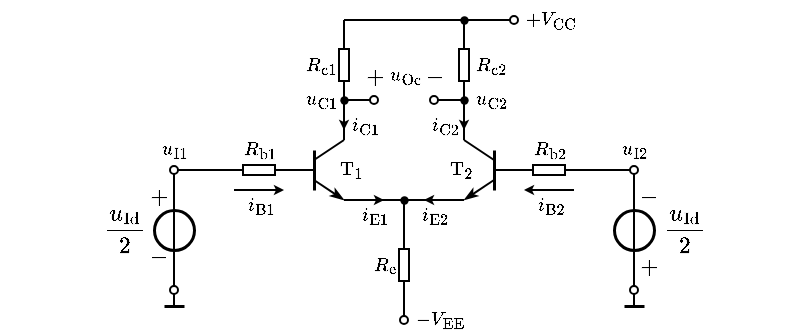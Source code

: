 <mxfile version="17.2.1" type="device"><diagram id="x9V7m3-i7VzuOwvDBuef" name="第 1 页"><mxGraphModel dx="314" dy="228" grid="1" gridSize="5" guides="1" tooltips="1" connect="1" arrows="1" fold="1" page="1" pageScale="1" pageWidth="827" pageHeight="1169" math="1" shadow="0"><root><mxCell id="0"/><mxCell id="1" parent="0"/><mxCell id="RqCXVm0bc8xEohMp1M6Q-3" value="$$R_\mathrm{b1}$$" style="text;html=1;resizable=1;autosize=1;align=center;verticalAlign=middle;points=[];fillColor=none;strokeColor=none;rounded=0;fontSize=8;movable=1;rotatable=1;deletable=1;editable=1;connectable=0;allowArrows=0;" parent="1" vertex="1"><mxGeometry x="185" y="120" width="25" height="20" as="geometry"/></mxCell><mxCell id="RqCXVm0bc8xEohMp1M6Q-4" value="" style="endArrow=none;html=1;rounded=0;fontSize=10;startSize=4;endSize=4;entryX=1;entryY=0.5;entryDx=0;entryDy=0;entryPerimeter=0;startArrow=oval;startFill=0;" parent="1" target="RqCXVm0bc8xEohMp1M6Q-5" edge="1"><mxGeometry width="50" height="50" relative="1" as="geometry"><mxPoint x="155" y="140" as="sourcePoint"/><mxPoint x="434.5" y="60.5" as="targetPoint"/></mxGeometry></mxCell><mxCell id="RqCXVm0bc8xEohMp1M6Q-5" value="" style="pointerEvents=1;verticalLabelPosition=bottom;shadow=0;dashed=0;align=center;html=1;verticalAlign=top;shape=mxgraph.electrical.resistors.resistor_1;fontSize=10;direction=west;allowArrows=0;" parent="1" vertex="1"><mxGeometry x="185" y="137.5" width="25" height="5" as="geometry"/></mxCell><mxCell id="RqCXVm0bc8xEohMp1M6Q-6" value="" style="endArrow=none;html=1;rounded=0;fontSize=10;startSize=4;endSize=4;exitX=0;exitY=0.5;exitDx=0;exitDy=0;exitPerimeter=0;" parent="1" source="RqCXVm0bc8xEohMp1M6Q-5" edge="1"><mxGeometry width="50" height="50" relative="1" as="geometry"><mxPoint x="327" y="45.5" as="sourcePoint"/><mxPoint x="220" y="140" as="targetPoint"/></mxGeometry></mxCell><mxCell id="RqCXVm0bc8xEohMp1M6Q-11" value="$$R_\mathrm{e}$$" style="text;html=1;resizable=1;autosize=1;align=center;verticalAlign=middle;points=[];fillColor=none;strokeColor=none;rounded=0;fontSize=8;movable=1;rotatable=1;deletable=1;editable=1;connectable=0;allowArrows=0;" parent="1" vertex="1"><mxGeometry x="250" y="180" width="20" height="15" as="geometry"/></mxCell><mxCell id="RqCXVm0bc8xEohMp1M6Q-12" value="" style="endArrow=none;html=1;rounded=0;fontSize=10;startSize=4;endSize=4;entryX=1;entryY=0.5;entryDx=0;entryDy=0;entryPerimeter=0;" parent="1" target="RqCXVm0bc8xEohMp1M6Q-13" edge="1"><mxGeometry width="50" height="50" relative="1" as="geometry"><mxPoint x="270" y="155" as="sourcePoint"/><mxPoint x="467" y="125.5" as="targetPoint"/></mxGeometry></mxCell><mxCell id="RqCXVm0bc8xEohMp1M6Q-13" value="" style="pointerEvents=1;verticalLabelPosition=bottom;shadow=0;dashed=0;align=center;html=1;verticalAlign=top;shape=mxgraph.electrical.resistors.resistor_1;fontSize=10;direction=north;allowArrows=0;" parent="1" vertex="1"><mxGeometry x="267.5" y="175" width="5" height="25" as="geometry"/></mxCell><mxCell id="RqCXVm0bc8xEohMp1M6Q-14" value="" style="endArrow=oval;html=1;rounded=0;fontSize=10;startSize=4;endSize=4;exitX=0;exitY=0.5;exitDx=0;exitDy=0;exitPerimeter=0;endFill=0;" parent="1" source="RqCXVm0bc8xEohMp1M6Q-13" edge="1"><mxGeometry width="50" height="50" relative="1" as="geometry"><mxPoint x="359.5" y="110.5" as="sourcePoint"/><mxPoint x="270" y="215" as="targetPoint"/></mxGeometry></mxCell><mxCell id="RqCXVm0bc8xEohMp1M6Q-17" value="" style="group" parent="1" vertex="1" connectable="0"><mxGeometry x="210" y="125" width="30" height="30" as="geometry"/></mxCell><mxCell id="RqCXVm0bc8xEohMp1M6Q-18" value="" style="endArrow=none;html=1;rounded=0;" parent="RqCXVm0bc8xEohMp1M6Q-17" edge="1"><mxGeometry width="50" height="50" relative="1" as="geometry"><mxPoint y="15" as="sourcePoint"/><mxPoint x="15" y="15" as="targetPoint"/></mxGeometry></mxCell><mxCell id="RqCXVm0bc8xEohMp1M6Q-19" value="" style="endArrow=none;html=1;rounded=0;strokeWidth=1.5;" parent="RqCXVm0bc8xEohMp1M6Q-17" edge="1"><mxGeometry width="50" height="50" relative="1" as="geometry"><mxPoint x="15" y="25" as="sourcePoint"/><mxPoint x="15" y="5" as="targetPoint"/></mxGeometry></mxCell><mxCell id="RqCXVm0bc8xEohMp1M6Q-20" value="" style="endArrow=none;html=1;rounded=0;" parent="RqCXVm0bc8xEohMp1M6Q-17" edge="1"><mxGeometry width="50" height="50" relative="1" as="geometry"><mxPoint x="15" y="10" as="sourcePoint"/><mxPoint x="30" as="targetPoint"/></mxGeometry></mxCell><mxCell id="RqCXVm0bc8xEohMp1M6Q-21" value="" style="endArrow=classicThin;html=1;rounded=0;endFill=1;endSize=4;startSize=4;" parent="RqCXVm0bc8xEohMp1M6Q-17" edge="1"><mxGeometry width="50" height="50" relative="1" as="geometry"><mxPoint x="15" y="20" as="sourcePoint"/><mxPoint x="30" y="30" as="targetPoint"/></mxGeometry></mxCell><mxCell id="RqCXVm0bc8xEohMp1M6Q-22" value="" style="endArrow=none;html=1;rounded=0;" parent="1" edge="1"><mxGeometry width="50" height="50" relative="1" as="geometry"><mxPoint x="240" y="155" as="sourcePoint"/><mxPoint x="300" y="155" as="targetPoint"/></mxGeometry></mxCell><mxCell id="RqCXVm0bc8xEohMp1M6Q-24" value="" style="pointerEvents=1;verticalLabelPosition=bottom;shadow=0;dashed=0;align=center;html=1;verticalAlign=top;shape=mxgraph.electrical.resistors.resistor_1;fontSize=10;direction=north;allowArrows=0;" parent="1" vertex="1"><mxGeometry x="237.5" y="75" width="5" height="25" as="geometry"/></mxCell><mxCell id="RqCXVm0bc8xEohMp1M6Q-25" value="" style="endArrow=none;html=1;rounded=0;entryX=0;entryY=0.5;entryDx=0;entryDy=0;entryPerimeter=0;" parent="1" target="RqCXVm0bc8xEohMp1M6Q-24" edge="1"><mxGeometry width="50" height="50" relative="1" as="geometry"><mxPoint x="240" y="125" as="sourcePoint"/><mxPoint x="290" y="75" as="targetPoint"/></mxGeometry></mxCell><mxCell id="RqCXVm0bc8xEohMp1M6Q-26" value="" style="endArrow=none;html=1;rounded=0;exitX=1;exitY=0.5;exitDx=0;exitDy=0;exitPerimeter=0;" parent="1" source="RqCXVm0bc8xEohMp1M6Q-24" edge="1"><mxGeometry width="50" height="50" relative="1" as="geometry"><mxPoint x="200" y="70" as="sourcePoint"/><mxPoint x="240" y="65" as="targetPoint"/></mxGeometry></mxCell><mxCell id="RqCXVm0bc8xEohMp1M6Q-27" value="" style="endArrow=oval;html=1;rounded=0;endFill=0;endSize=4;startSize=4;" parent="1" edge="1"><mxGeometry width="50" height="50" relative="1" as="geometry"><mxPoint x="240" y="105" as="sourcePoint"/><mxPoint x="255" y="105" as="targetPoint"/></mxGeometry></mxCell><mxCell id="RqCXVm0bc8xEohMp1M6Q-28" value="" style="endArrow=classic;html=1;rounded=0;startSize=2;endSize=2;" parent="1" edge="1"><mxGeometry width="50" height="50" relative="1" as="geometry"><mxPoint x="240" y="105" as="sourcePoint"/><mxPoint x="240" y="120" as="targetPoint"/></mxGeometry></mxCell><mxCell id="RqCXVm0bc8xEohMp1M6Q-29" value="" style="group;flipV=0;flipH=1;" parent="1" vertex="1" connectable="0"><mxGeometry x="300" y="125" width="30" height="30" as="geometry"/></mxCell><mxCell id="RqCXVm0bc8xEohMp1M6Q-30" value="" style="endArrow=none;html=1;rounded=0;startSize=4;endSize=4;" parent="RqCXVm0bc8xEohMp1M6Q-29" edge="1"><mxGeometry width="50" height="50" relative="1" as="geometry"><mxPoint x="30" y="15" as="sourcePoint"/><mxPoint x="15" y="15" as="targetPoint"/></mxGeometry></mxCell><mxCell id="RqCXVm0bc8xEohMp1M6Q-31" value="" style="endArrow=none;html=1;rounded=0;strokeWidth=1.5;startSize=4;endSize=4;" parent="RqCXVm0bc8xEohMp1M6Q-29" edge="1"><mxGeometry width="50" height="50" relative="1" as="geometry"><mxPoint x="15" y="25" as="sourcePoint"/><mxPoint x="15" y="5" as="targetPoint"/></mxGeometry></mxCell><mxCell id="RqCXVm0bc8xEohMp1M6Q-32" value="" style="endArrow=none;html=1;rounded=0;startSize=4;endSize=4;" parent="RqCXVm0bc8xEohMp1M6Q-29" edge="1"><mxGeometry width="50" height="50" relative="1" as="geometry"><mxPoint x="15" y="10" as="sourcePoint"/><mxPoint as="targetPoint"/></mxGeometry></mxCell><mxCell id="RqCXVm0bc8xEohMp1M6Q-33" value="" style="endArrow=classicThin;html=1;rounded=0;endFill=1;endSize=4;startSize=4;" parent="RqCXVm0bc8xEohMp1M6Q-29" edge="1"><mxGeometry width="50" height="50" relative="1" as="geometry"><mxPoint x="15" y="20" as="sourcePoint"/><mxPoint y="30" as="targetPoint"/></mxGeometry></mxCell><mxCell id="RqCXVm0bc8xEohMp1M6Q-35" value="" style="pointerEvents=1;verticalLabelPosition=bottom;shadow=0;dashed=0;align=center;html=1;verticalAlign=top;shape=mxgraph.electrical.resistors.resistor_1;fontSize=10;direction=north;allowArrows=0;" parent="1" vertex="1"><mxGeometry x="297.5" y="75" width="5" height="25" as="geometry"/></mxCell><mxCell id="RqCXVm0bc8xEohMp1M6Q-36" value="" style="endArrow=none;html=1;rounded=0;entryX=0;entryY=0.5;entryDx=0;entryDy=0;entryPerimeter=0;" parent="1" target="RqCXVm0bc8xEohMp1M6Q-35" edge="1"><mxGeometry width="50" height="50" relative="1" as="geometry"><mxPoint x="300" y="125" as="sourcePoint"/><mxPoint x="350" y="75" as="targetPoint"/></mxGeometry></mxCell><mxCell id="RqCXVm0bc8xEohMp1M6Q-37" value="" style="endArrow=none;html=1;rounded=0;exitX=1;exitY=0.5;exitDx=0;exitDy=0;exitPerimeter=0;" parent="1" source="RqCXVm0bc8xEohMp1M6Q-35" edge="1"><mxGeometry width="50" height="50" relative="1" as="geometry"><mxPoint x="260" y="70" as="sourcePoint"/><mxPoint x="300" y="65" as="targetPoint"/></mxGeometry></mxCell><mxCell id="RqCXVm0bc8xEohMp1M6Q-38" value="" style="endArrow=oval;html=1;rounded=0;endFill=0;endSize=4;startSize=4;" parent="1" edge="1"><mxGeometry width="50" height="50" relative="1" as="geometry"><mxPoint x="300" y="105" as="sourcePoint"/><mxPoint x="285" y="105" as="targetPoint"/></mxGeometry></mxCell><mxCell id="RqCXVm0bc8xEohMp1M6Q-39" value="" style="endArrow=classic;html=1;rounded=0;startSize=2;endSize=2;" parent="1" edge="1"><mxGeometry width="50" height="50" relative="1" as="geometry"><mxPoint x="300" y="105" as="sourcePoint"/><mxPoint x="300" y="120" as="targetPoint"/></mxGeometry></mxCell><mxCell id="RqCXVm0bc8xEohMp1M6Q-41" value="" style="endArrow=none;html=1;rounded=0;fontSize=10;startSize=4;endSize=4;entryX=0;entryY=0.5;entryDx=0;entryDy=0;entryPerimeter=0;startArrow=oval;startFill=0;" parent="1" target="RqCXVm0bc8xEohMp1M6Q-42" edge="1"><mxGeometry width="50" height="50" relative="1" as="geometry"><mxPoint x="385" y="140" as="sourcePoint"/><mxPoint x="577.5" y="60.5" as="targetPoint"/></mxGeometry></mxCell><mxCell id="RqCXVm0bc8xEohMp1M6Q-42" value="" style="pointerEvents=1;verticalLabelPosition=bottom;shadow=0;dashed=0;align=center;html=1;verticalAlign=top;shape=mxgraph.electrical.resistors.resistor_1;fontSize=10;direction=west;allowArrows=0;" parent="1" vertex="1"><mxGeometry x="330" y="137.5" width="25" height="5" as="geometry"/></mxCell><mxCell id="RqCXVm0bc8xEohMp1M6Q-43" value="" style="endArrow=none;html=1;rounded=0;startSize=4;endSize=4;entryX=1;entryY=0.5;entryDx=0;entryDy=0;entryPerimeter=0;" parent="1" target="RqCXVm0bc8xEohMp1M6Q-42" edge="1"><mxGeometry width="50" height="50" relative="1" as="geometry"><mxPoint x="325" y="140" as="sourcePoint"/><mxPoint x="380" y="170" as="targetPoint"/></mxGeometry></mxCell><mxCell id="RqCXVm0bc8xEohMp1M6Q-44" value="" style="shape=waypoint;sketch=0;fillStyle=solid;size=6;pointerEvents=1;points=[];fillColor=none;resizable=1;rotatable=1;perimeter=centerPerimeter;snapToPoint=1;strokeWidth=0.1;movable=1;deletable=1;editable=1;connectable=1;" parent="1" vertex="1"><mxGeometry x="265" y="150" width="10" height="10" as="geometry"/></mxCell><mxCell id="RqCXVm0bc8xEohMp1M6Q-45" value="" style="endArrow=classic;html=1;rounded=0;startSize=2;endSize=2;" parent="1" edge="1"><mxGeometry width="50" height="50" relative="1" as="geometry"><mxPoint x="255" y="155" as="sourcePoint"/><mxPoint x="260" y="155" as="targetPoint"/></mxGeometry></mxCell><mxCell id="RqCXVm0bc8xEohMp1M6Q-46" value="" style="endArrow=classic;html=1;rounded=0;startSize=2;endSize=2;" parent="1" edge="1"><mxGeometry width="50" height="50" relative="1" as="geometry"><mxPoint x="285" y="155" as="sourcePoint"/><mxPoint x="280" y="155" as="targetPoint"/></mxGeometry></mxCell><mxCell id="RqCXVm0bc8xEohMp1M6Q-47" value="$$i_{\mathrm{E2}}$$" style="text;html=1;align=center;verticalAlign=middle;resizable=1;points=[];autosize=1;strokeColor=none;fillColor=none;fontSize=8;movable=1;rotatable=1;deletable=1;editable=1;connectable=1;" parent="1" vertex="1"><mxGeometry x="275" y="155" width="20" height="15" as="geometry"/></mxCell><mxCell id="RqCXVm0bc8xEohMp1M6Q-48" value="$$i_{\mathrm{E1}}$$" style="text;html=1;align=center;verticalAlign=middle;resizable=1;points=[];autosize=1;strokeColor=none;fillColor=none;fontSize=8;movable=1;rotatable=1;deletable=1;editable=1;connectable=1;" parent="1" vertex="1"><mxGeometry x="245" y="155" width="20" height="15" as="geometry"/></mxCell><mxCell id="RqCXVm0bc8xEohMp1M6Q-49" value="$$R_\mathrm{b2}$$" style="text;html=1;resizable=1;autosize=1;align=center;verticalAlign=middle;points=[];fillColor=none;strokeColor=none;rounded=0;fontSize=8;movable=1;rotatable=1;deletable=1;editable=1;connectable=0;allowArrows=0;" parent="1" vertex="1"><mxGeometry x="330" y="120" width="25" height="20" as="geometry"/></mxCell><mxCell id="RqCXVm0bc8xEohMp1M6Q-50" value="$$R_\mathrm{c2}$$" style="text;html=1;resizable=1;autosize=1;align=center;verticalAlign=middle;points=[];fillColor=none;strokeColor=none;rounded=0;fontSize=8;movable=1;rotatable=1;deletable=1;editable=1;connectable=0;allowArrows=0;" parent="1" vertex="1"><mxGeometry x="300" y="80" width="25" height="15" as="geometry"/></mxCell><mxCell id="RqCXVm0bc8xEohMp1M6Q-51" value="$$R_\mathrm{c1}$$" style="text;html=1;resizable=1;autosize=1;align=center;verticalAlign=middle;points=[];fillColor=none;strokeColor=none;rounded=0;fontSize=8;movable=1;rotatable=1;deletable=1;editable=1;connectable=0;allowArrows=0;" parent="1" vertex="1"><mxGeometry x="215" y="80" width="25" height="15" as="geometry"/></mxCell><mxCell id="RqCXVm0bc8xEohMp1M6Q-52" value="" style="endArrow=oval;html=1;rounded=0;fontSize=8;startSize=4;endSize=4;endFill=0;" parent="1" edge="1"><mxGeometry width="50" height="50" relative="1" as="geometry"><mxPoint x="240" y="65" as="sourcePoint"/><mxPoint x="325" y="65" as="targetPoint"/></mxGeometry></mxCell><mxCell id="RqCXVm0bc8xEohMp1M6Q-53" value="" style="shape=waypoint;sketch=0;fillStyle=solid;size=6;pointerEvents=1;points=[];fillColor=none;resizable=1;rotatable=1;perimeter=centerPerimeter;snapToPoint=1;strokeWidth=0.1;movable=1;deletable=1;editable=1;connectable=1;" parent="1" vertex="1"><mxGeometry x="295" y="60" width="10" height="10" as="geometry"/></mxCell><mxCell id="RqCXVm0bc8xEohMp1M6Q-54" value="$$+V_{\mathrm{CC}}$$" style="text;html=1;align=center;verticalAlign=middle;resizable=1;points=[];autosize=1;strokeColor=none;fillColor=none;fontSize=8;movable=1;rotatable=1;deletable=1;editable=1;connectable=1;" parent="1" vertex="1"><mxGeometry x="325" y="55" width="35" height="20" as="geometry"/></mxCell><mxCell id="RqCXVm0bc8xEohMp1M6Q-55" value="" style="shape=waypoint;sketch=0;fillStyle=solid;size=6;pointerEvents=1;points=[];fillColor=none;resizable=1;rotatable=1;perimeter=centerPerimeter;snapToPoint=1;strokeWidth=0.1;movable=1;deletable=1;editable=1;connectable=1;" parent="1" vertex="1"><mxGeometry x="235" y="100" width="10" height="10" as="geometry"/></mxCell><mxCell id="RqCXVm0bc8xEohMp1M6Q-56" value="" style="shape=waypoint;sketch=0;fillStyle=solid;size=6;pointerEvents=1;points=[];fillColor=none;resizable=1;rotatable=1;perimeter=centerPerimeter;snapToPoint=1;strokeWidth=0.1;movable=1;deletable=1;editable=1;connectable=1;" parent="1" vertex="1"><mxGeometry x="295" y="100" width="10" height="10" as="geometry"/></mxCell><mxCell id="RqCXVm0bc8xEohMp1M6Q-57" value="$$u_{\mathrm{C1}}$$" style="text;html=1;align=center;verticalAlign=middle;resizable=1;points=[];autosize=1;strokeColor=none;fillColor=none;fontSize=8;movable=1;rotatable=1;deletable=1;editable=1;connectable=1;" parent="1" vertex="1"><mxGeometry x="215" y="100" width="25" height="10" as="geometry"/></mxCell><mxCell id="RqCXVm0bc8xEohMp1M6Q-58" value="$$u_{\mathrm{C2}}$$" style="text;html=1;align=center;verticalAlign=middle;resizable=1;points=[];autosize=1;strokeColor=none;fillColor=none;fontSize=8;movable=1;rotatable=1;deletable=1;editable=1;connectable=1;" parent="1" vertex="1"><mxGeometry x="300" y="100" width="25" height="10" as="geometry"/></mxCell><mxCell id="RqCXVm0bc8xEohMp1M6Q-59" value="$$u_{\mathrm{Oc}}$$" style="text;html=1;align=center;verticalAlign=middle;resizable=1;points=[];autosize=1;strokeColor=none;fillColor=none;fontSize=8;movable=1;rotatable=1;deletable=1;editable=1;connectable=0;" parent="1" vertex="1"><mxGeometry x="255" y="83" width="30" height="20" as="geometry"/></mxCell><mxCell id="RqCXVm0bc8xEohMp1M6Q-60" value="$$+$$" style="text;html=1;align=center;verticalAlign=middle;resizable=1;points=[];autosize=1;strokeColor=none;fillColor=none;fontSize=10;movable=1;rotatable=1;deletable=1;editable=1;connectable=0;" parent="1" vertex="1"><mxGeometry x="245" y="85" width="20" height="15" as="geometry"/></mxCell><mxCell id="RqCXVm0bc8xEohMp1M6Q-61" value="$$-$$" style="text;html=1;align=center;verticalAlign=middle;resizable=1;points=[];autosize=1;strokeColor=none;fillColor=none;fontSize=10;movable=1;rotatable=1;deletable=1;editable=1;connectable=0;" parent="1" vertex="1"><mxGeometry x="275" y="85" width="20" height="15" as="geometry"/></mxCell><mxCell id="RqCXVm0bc8xEohMp1M6Q-62" value="$$i_{\mathrm{C1}}$$" style="text;html=1;align=center;verticalAlign=middle;resizable=1;points=[];autosize=1;strokeColor=none;fillColor=none;fontSize=8;movable=1;rotatable=1;deletable=1;editable=1;connectable=1;" parent="1" vertex="1"><mxGeometry x="240" y="110" width="20" height="15" as="geometry"/></mxCell><mxCell id="RqCXVm0bc8xEohMp1M6Q-63" value="$$i_{\mathrm{C2}}$$" style="text;html=1;align=center;verticalAlign=middle;resizable=1;points=[];autosize=1;strokeColor=none;fillColor=none;fontSize=8;movable=1;rotatable=1;deletable=1;editable=1;connectable=1;" parent="1" vertex="1"><mxGeometry x="280" y="110" width="20" height="15" as="geometry"/></mxCell><mxCell id="RqCXVm0bc8xEohMp1M6Q-64" value="$$\mathrm{T}_{1}$$" style="text;html=1;align=center;verticalAlign=middle;resizable=1;points=[];autosize=1;strokeColor=none;fillColor=none;fontSize=8;movable=1;rotatable=1;deletable=1;editable=1;connectable=1;" parent="1" vertex="1"><mxGeometry x="235" y="135" width="15" height="10" as="geometry"/></mxCell><mxCell id="RqCXVm0bc8xEohMp1M6Q-65" value="$$\mathrm{T}_{2}$$" style="text;html=1;align=center;verticalAlign=middle;resizable=1;points=[];autosize=1;strokeColor=none;fillColor=none;fontSize=8;movable=1;rotatable=1;deletable=1;editable=1;connectable=1;" parent="1" vertex="1"><mxGeometry x="290" y="135" width="15" height="10" as="geometry"/></mxCell><mxCell id="RqCXVm0bc8xEohMp1M6Q-66" value="$$-V_{\mathrm{EE}}$$" style="text;html=1;align=center;verticalAlign=middle;resizable=1;points=[];autosize=1;strokeColor=none;fillColor=none;fontSize=8;movable=1;rotatable=1;deletable=1;editable=1;connectable=1;" parent="1" vertex="1"><mxGeometry x="270" y="210" width="35" height="10" as="geometry"/></mxCell><mxCell id="RqCXVm0bc8xEohMp1M6Q-67" value="$$u_{\mathrm{I1}}$$" style="text;html=1;align=center;verticalAlign=middle;resizable=1;points=[];autosize=1;strokeColor=none;fillColor=none;fontSize=8;movable=1;rotatable=1;deletable=1;editable=1;connectable=0;allowArrows=0;" parent="1" vertex="1"><mxGeometry x="145" y="122.5" width="20" height="15" as="geometry"/></mxCell><mxCell id="RqCXVm0bc8xEohMp1M6Q-68" value="$$u_{\mathrm{I2}}$$" style="text;html=1;align=center;verticalAlign=middle;resizable=1;points=[];autosize=1;strokeColor=none;fillColor=none;fontSize=8;movable=1;rotatable=1;deletable=1;editable=1;connectable=0;allowArrows=0;" parent="1" vertex="1"><mxGeometry x="375" y="122.5" width="20" height="15" as="geometry"/></mxCell><mxCell id="RqCXVm0bc8xEohMp1M6Q-70" value="" style="endArrow=classic;html=1;rounded=0;fontSize=8;startSize=2;endSize=2;" parent="1" edge="1"><mxGeometry width="50" height="50" relative="1" as="geometry"><mxPoint x="185" y="150" as="sourcePoint"/><mxPoint x="210" y="150" as="targetPoint"/></mxGeometry></mxCell><mxCell id="RqCXVm0bc8xEohMp1M6Q-71" value="$$i_{\mathrm{B1}}$$" style="text;html=1;align=center;verticalAlign=middle;resizable=1;points=[];autosize=1;strokeColor=none;fillColor=none;fontSize=8;movable=1;rotatable=1;deletable=1;editable=1;connectable=1;" parent="1" vertex="1"><mxGeometry x="190" y="150" width="15" height="15" as="geometry"/></mxCell><mxCell id="RqCXVm0bc8xEohMp1M6Q-72" value="" style="endArrow=classic;html=1;rounded=0;fontSize=8;startSize=2;endSize=2;" parent="1" edge="1"><mxGeometry width="50" height="50" relative="1" as="geometry"><mxPoint x="355" y="150" as="sourcePoint"/><mxPoint x="330" y="150" as="targetPoint"/></mxGeometry></mxCell><mxCell id="RqCXVm0bc8xEohMp1M6Q-73" value="$$i_{\mathrm{B2}}$$" style="text;html=1;align=center;verticalAlign=middle;resizable=1;points=[];autosize=1;strokeColor=none;fillColor=none;fontSize=8;movable=1;rotatable=1;deletable=1;editable=1;connectable=1;" parent="1" vertex="1"><mxGeometry x="335" y="150" width="15" height="15" as="geometry"/></mxCell><mxCell id="I0LEvCnLGGtbk64xg94X-6" value="$$-$$" style="text;resizable=1;autosize=1;align=center;verticalAlign=middle;points=[];fillColor=none;strokeColor=none;rounded=0;html=1;imageAspect=1;noLabel=0;recursiveResize=1;expand=1;editable=1;movable=1;rotatable=1;deletable=1;connectable=0;comic=0;fontSize=10;" vertex="1" parent="1"><mxGeometry x="139.0" y="172.5" width="15" height="20" as="geometry"/></mxCell><mxCell id="I0LEvCnLGGtbk64xg94X-7" value="$$+$$" style="text;html=1;resizable=1;autosize=1;align=center;verticalAlign=middle;points=[];fillColor=none;strokeColor=none;rounded=0;movable=1;rotatable=1;deletable=1;editable=1;connectable=0;fontSize=10;" vertex="1" parent="1"><mxGeometry x="139.0" y="143" width="15" height="20" as="geometry"/></mxCell><mxCell id="I0LEvCnLGGtbk64xg94X-8" value="" style="ellipse;whiteSpace=wrap;html=1;aspect=fixed;labelBorderColor=none;fontSize=10;strokeColor=default;strokeWidth=1.5;fillColor=none;" vertex="1" parent="1"><mxGeometry x="145" y="160" width="20" height="20" as="geometry"/></mxCell><mxCell id="I0LEvCnLGGtbk64xg94X-9" value="" style="endArrow=none;html=1;rounded=0;fontSize=10;startSize=4;endSize=4;exitX=0.5;exitY=0;exitDx=0;exitDy=0;" edge="1" parent="1" source="I0LEvCnLGGtbk64xg94X-8"><mxGeometry width="50" height="50" relative="1" as="geometry"><mxPoint x="155" y="210" as="sourcePoint"/><mxPoint x="155" y="142" as="targetPoint"/></mxGeometry></mxCell><mxCell id="I0LEvCnLGGtbk64xg94X-10" value="$$\frac{u_\mathrm{Id}}{2}$$" style="text;html=1;resizable=1;autosize=1;align=center;verticalAlign=middle;points=[];fillColor=none;strokeColor=none;rounded=0;comic=0;movable=1;rotatable=1;deletable=1;editable=1;connectable=0;fontSize=10;" vertex="1" parent="1"><mxGeometry x="115" y="160" width="30" height="20" as="geometry"/></mxCell><mxCell id="I0LEvCnLGGtbk64xg94X-11" value="" style="endArrow=none;html=1;rounded=0;fontSize=10;entryX=0.5;entryY=0;entryDx=0;entryDy=0;exitX=0.5;exitY=1;exitDx=0;exitDy=0;" edge="1" parent="1" source="I0LEvCnLGGtbk64xg94X-8" target="I0LEvCnLGGtbk64xg94X-8"><mxGeometry width="50" height="50" relative="1" as="geometry"><mxPoint x="185" y="200" as="sourcePoint"/><mxPoint x="235" y="150" as="targetPoint"/></mxGeometry></mxCell><mxCell id="I0LEvCnLGGtbk64xg94X-12" value="" style="endArrow=none;html=1;rounded=0;fontSize=10;entryX=0.5;entryY=1;entryDx=0;entryDy=0;startArrow=oval;startFill=0;startSize=4;endSize=4;" edge="1" parent="1" target="I0LEvCnLGGtbk64xg94X-8"><mxGeometry width="50" height="50" relative="1" as="geometry"><mxPoint x="155" y="200" as="sourcePoint"/><mxPoint x="240" y="155" as="targetPoint"/></mxGeometry></mxCell><mxCell id="I0LEvCnLGGtbk64xg94X-13" value="" style="endArrow=none;html=1;rounded=0;startSize=4;endSize=4;" edge="1" parent="1"><mxGeometry width="50" height="50" relative="1" as="geometry"><mxPoint x="155" y="208" as="sourcePoint"/><mxPoint x="155" y="202" as="targetPoint"/><Array as="points"><mxPoint x="155" y="205"/></Array></mxGeometry></mxCell><mxCell id="I0LEvCnLGGtbk64xg94X-14" value="" style="endArrow=none;html=1;rounded=0;startSize=4;endSize=4;strokeWidth=1.5;" edge="1" parent="1"><mxGeometry width="50" height="50" relative="1" as="geometry"><mxPoint x="150" y="208" as="sourcePoint"/><mxPoint x="160" y="208" as="targetPoint"/></mxGeometry></mxCell><mxCell id="I0LEvCnLGGtbk64xg94X-17" value="$$-$$" style="text;resizable=1;autosize=1;align=center;verticalAlign=middle;points=[];fillColor=none;strokeColor=none;rounded=0;html=1;imageAspect=1;noLabel=0;recursiveResize=1;expand=1;editable=1;movable=1;rotatable=1;deletable=1;connectable=0;comic=0;fontSize=10;" vertex="1" parent="1"><mxGeometry x="384" y="143" width="15" height="20" as="geometry"/></mxCell><mxCell id="I0LEvCnLGGtbk64xg94X-18" value="$$+$$" style="text;html=1;resizable=1;autosize=1;align=center;verticalAlign=middle;points=[];fillColor=none;strokeColor=none;rounded=0;movable=1;rotatable=1;deletable=1;editable=1;connectable=0;fontSize=10;" vertex="1" parent="1"><mxGeometry x="384" y="177.5" width="15" height="20" as="geometry"/></mxCell><mxCell id="I0LEvCnLGGtbk64xg94X-19" value="" style="ellipse;whiteSpace=wrap;html=1;aspect=fixed;labelBorderColor=none;fontSize=10;strokeColor=default;strokeWidth=1.5;fillColor=none;" vertex="1" parent="1"><mxGeometry x="375" y="160" width="20" height="20" as="geometry"/></mxCell><mxCell id="I0LEvCnLGGtbk64xg94X-20" value="" style="endArrow=none;html=1;rounded=0;fontSize=10;startSize=4;endSize=4;exitX=0.5;exitY=0;exitDx=0;exitDy=0;" edge="1" parent="1" source="I0LEvCnLGGtbk64xg94X-19"><mxGeometry width="50" height="50" relative="1" as="geometry"><mxPoint x="385" y="210" as="sourcePoint"/><mxPoint x="385" y="142" as="targetPoint"/></mxGeometry></mxCell><mxCell id="I0LEvCnLGGtbk64xg94X-22" value="" style="endArrow=none;html=1;rounded=0;fontSize=10;entryX=0.5;entryY=0;entryDx=0;entryDy=0;exitX=0.5;exitY=1;exitDx=0;exitDy=0;" edge="1" parent="1" source="I0LEvCnLGGtbk64xg94X-19" target="I0LEvCnLGGtbk64xg94X-19"><mxGeometry width="50" height="50" relative="1" as="geometry"><mxPoint x="415" y="200" as="sourcePoint"/><mxPoint x="465" y="150" as="targetPoint"/></mxGeometry></mxCell><mxCell id="I0LEvCnLGGtbk64xg94X-23" value="" style="endArrow=none;html=1;rounded=0;fontSize=10;entryX=0.5;entryY=1;entryDx=0;entryDy=0;startArrow=oval;startFill=0;startSize=4;endSize=4;" edge="1" parent="1" target="I0LEvCnLGGtbk64xg94X-19"><mxGeometry width="50" height="50" relative="1" as="geometry"><mxPoint x="385" y="200" as="sourcePoint"/><mxPoint x="470" y="155" as="targetPoint"/></mxGeometry></mxCell><mxCell id="I0LEvCnLGGtbk64xg94X-24" value="" style="endArrow=none;html=1;rounded=0;startSize=4;endSize=4;" edge="1" parent="1"><mxGeometry width="50" height="50" relative="1" as="geometry"><mxPoint x="385" y="208" as="sourcePoint"/><mxPoint x="385" y="202" as="targetPoint"/><Array as="points"><mxPoint x="385" y="205"/></Array></mxGeometry></mxCell><mxCell id="I0LEvCnLGGtbk64xg94X-25" value="" style="endArrow=none;html=1;rounded=0;startSize=4;endSize=4;strokeWidth=1.5;" edge="1" parent="1"><mxGeometry width="50" height="50" relative="1" as="geometry"><mxPoint x="380" y="208" as="sourcePoint"/><mxPoint x="390" y="208" as="targetPoint"/></mxGeometry></mxCell><mxCell id="I0LEvCnLGGtbk64xg94X-26" value="$$\frac{u_\mathrm{Id}}{2}$$" style="text;html=1;resizable=1;autosize=1;align=center;verticalAlign=middle;points=[];fillColor=none;strokeColor=none;rounded=0;comic=0;movable=1;rotatable=1;deletable=1;editable=1;connectable=0;fontSize=10;" vertex="1" parent="1"><mxGeometry x="395" y="160" width="30" height="20" as="geometry"/></mxCell></root></mxGraphModel></diagram></mxfile>